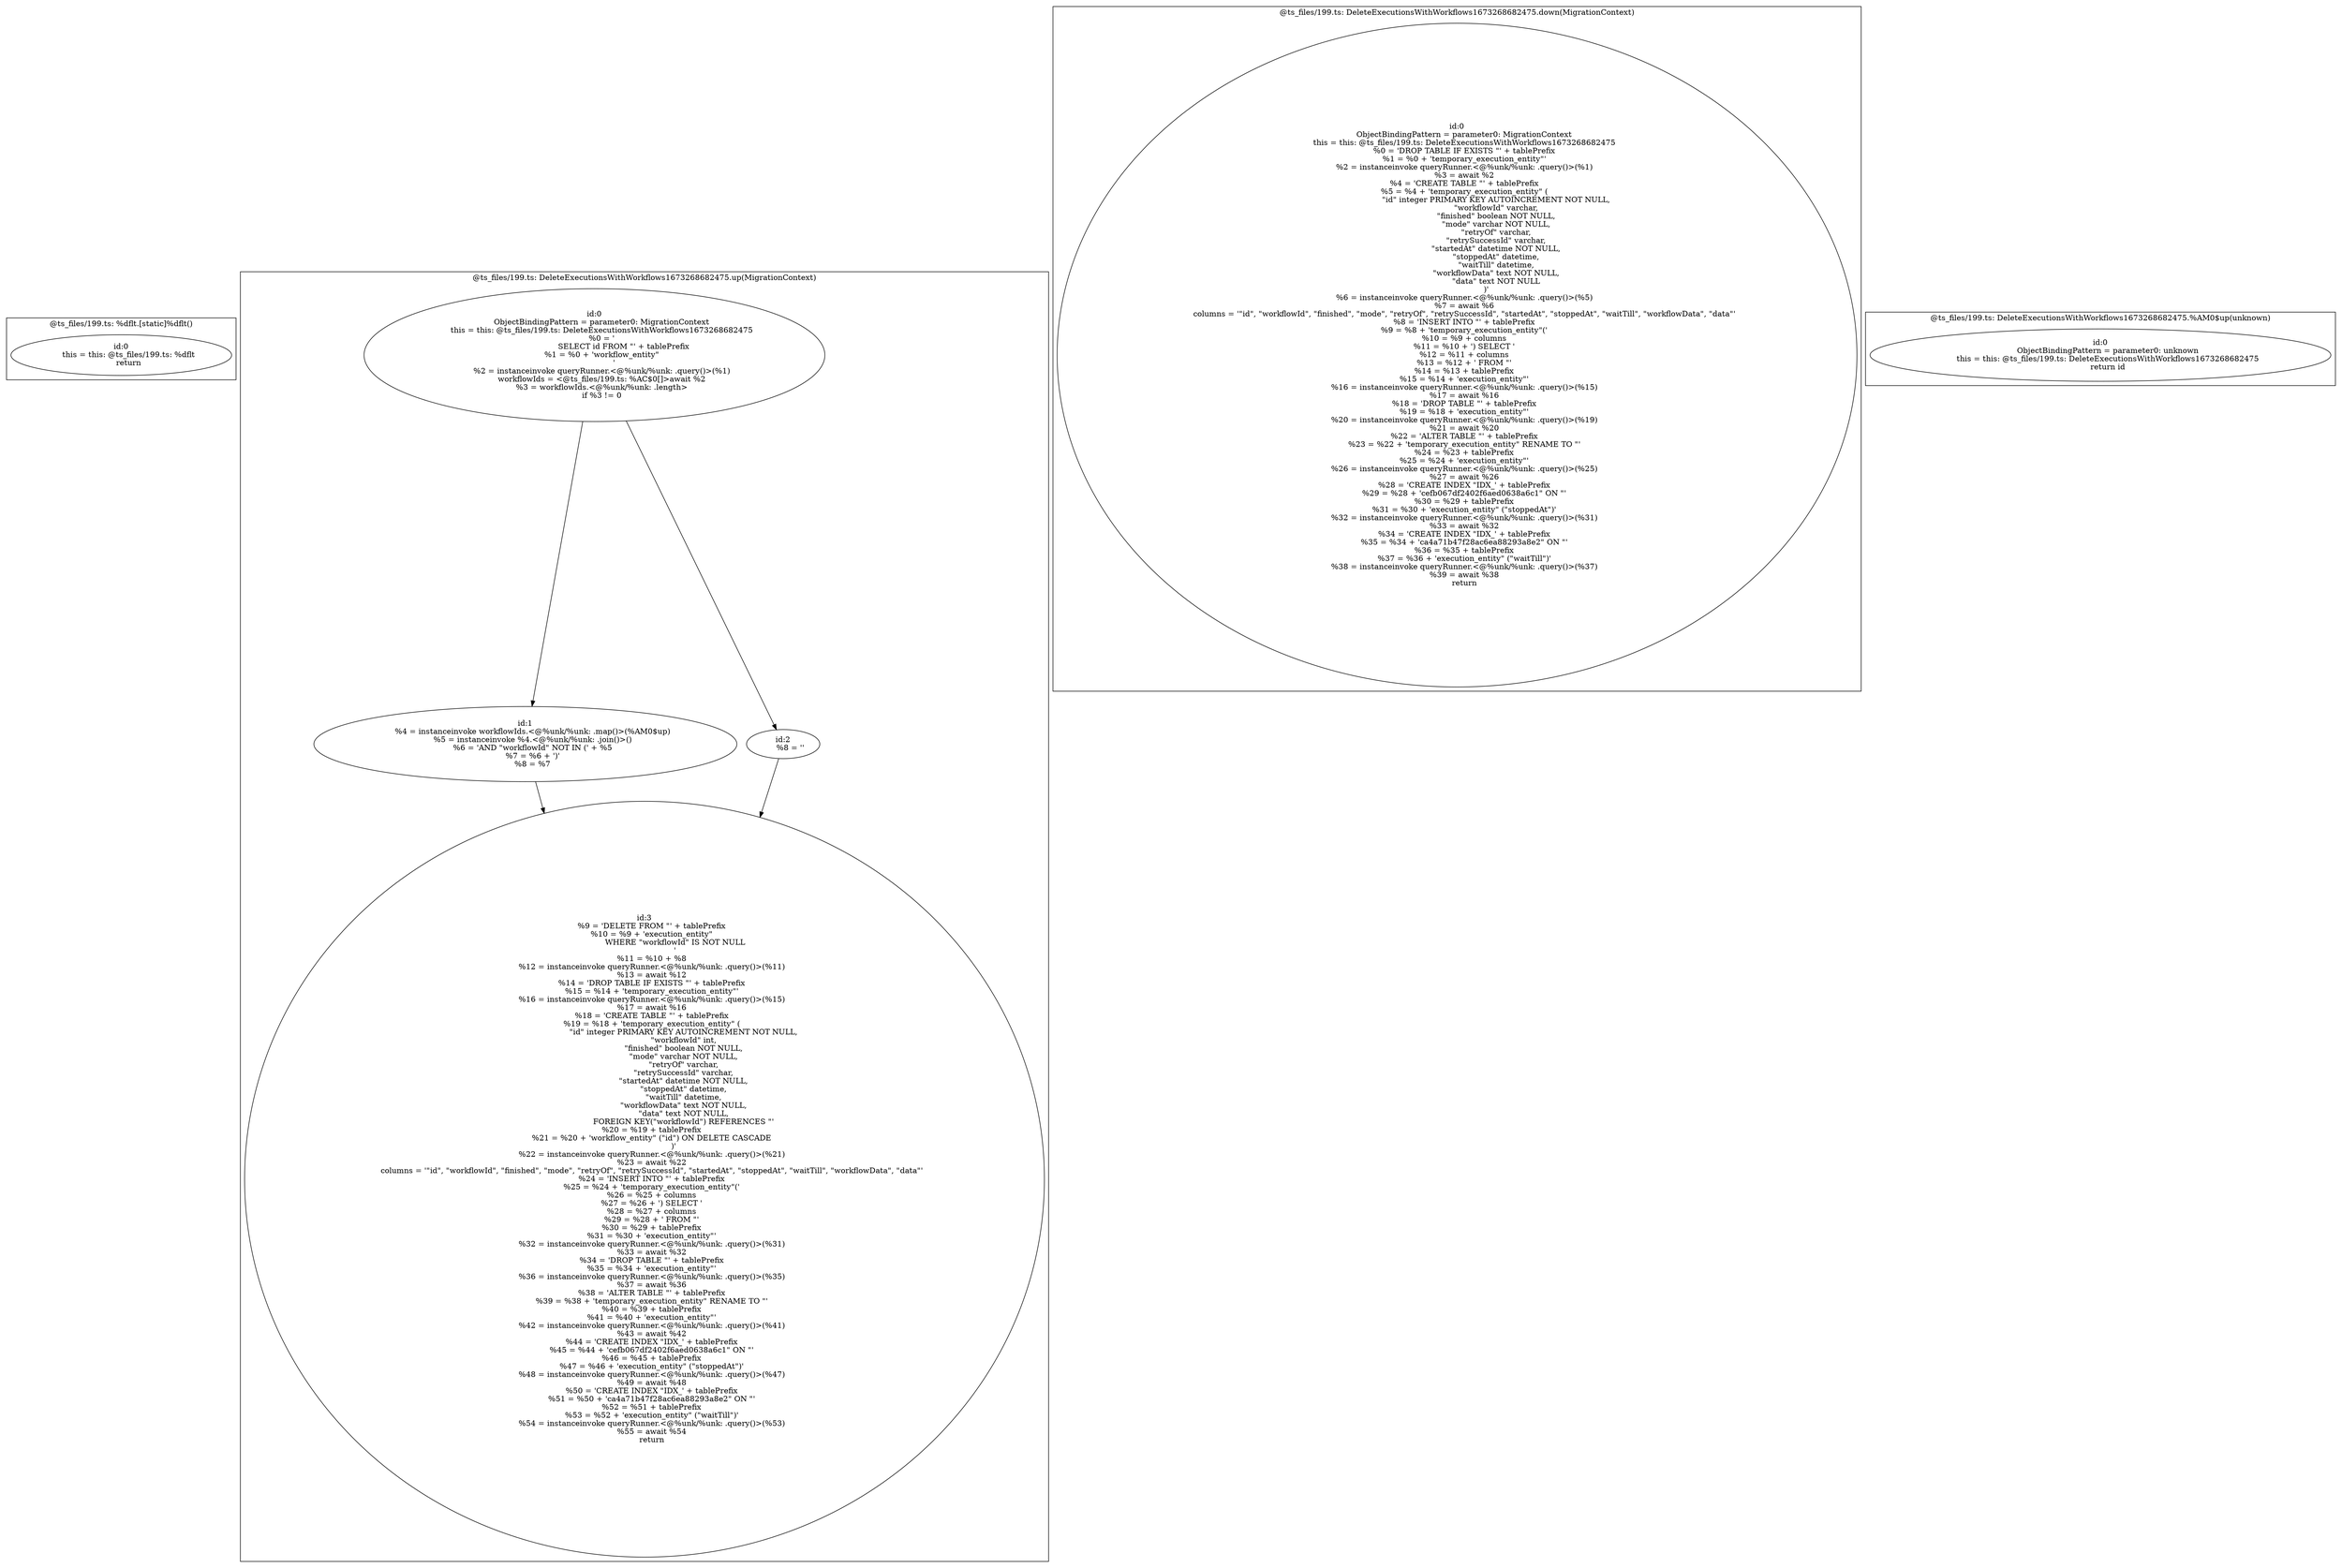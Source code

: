 digraph "199.ts" {
subgraph "cluster_@ts_files/199.ts: %dflt.[static]%dflt()" {
  label="@ts_files/199.ts: %dflt.[static]%dflt()";
  Node33830 [label="id:0
      this = this: @ts_files/199.ts: %dflt
      return"];
}
subgraph "cluster_@ts_files/199.ts: DeleteExecutionsWithWorkflows1673268682475.up(MigrationContext)" {
  label="@ts_files/199.ts: DeleteExecutionsWithWorkflows1673268682475.up(MigrationContext)";
  Node72660 [label="id:0
      ObjectBindingPattern = parameter0: MigrationContext
      this = this: @ts_files/199.ts: DeleteExecutionsWithWorkflows1673268682475
      %0 = '
			SELECT id FROM \"' + tablePrefix
      %1 = %0 + 'workflow_entity\"
		'
      %2 = instanceinvoke queryRunner.<@%unk/%unk: .query()>(%1)
      workflowIds = <@ts_files/199.ts: %AC$0[]>await %2
      %3 = workflowIds.<@%unk/%unk: .length>
      if %3 != 0"];
  Node72661 [label="id:1
      %4 = instanceinvoke workflowIds.<@%unk/%unk: .map()>(%AM0$up)
      %5 = instanceinvoke %4.<@%unk/%unk: .join()>()
      %6 = 'AND \"workflowId\" NOT IN (' + %5
      %7 = %6 + ')'
      %8 = %7"];
  Node72662 [label="id:2
      %8 = ''"];
  Node72663 [label="id:3
      %9 = 'DELETE FROM \"' + tablePrefix
      %10 = %9 + 'execution_entity\"
			 WHERE \"workflowId\" IS NOT NULL
			 '
      %11 = %10 + %8
      %12 = instanceinvoke queryRunner.<@%unk/%unk: .query()>(%11)
      %13 = await %12
      %14 = 'DROP TABLE IF EXISTS \"' + tablePrefix
      %15 = %14 + 'temporary_execution_entity\"'
      %16 = instanceinvoke queryRunner.<@%unk/%unk: .query()>(%15)
      %17 = await %16
      %18 = 'CREATE TABLE \"' + tablePrefix
      %19 = %18 + 'temporary_execution_entity\" (
				\"id\" integer PRIMARY KEY AUTOINCREMENT NOT NULL,
				\"workflowId\" int,
				\"finished\" boolean NOT NULL,
				\"mode\" varchar NOT NULL,
				\"retryOf\" varchar,
				\"retrySuccessId\" varchar,
				\"startedAt\" datetime NOT NULL,
				\"stoppedAt\" datetime,
				\"waitTill\" datetime,
				\"workflowData\" text NOT NULL,
				\"data\" text NOT NULL,
				FOREIGN KEY(\"workflowId\") REFERENCES \"'
      %20 = %19 + tablePrefix
      %21 = %20 + 'workflow_entity\" (\"id\") ON DELETE CASCADE
			)'
      %22 = instanceinvoke queryRunner.<@%unk/%unk: .query()>(%21)
      %23 = await %22
      columns = '\"id\", \"workflowId\", \"finished\", \"mode\", \"retryOf\", \"retrySuccessId\", \"startedAt\", \"stoppedAt\", \"waitTill\", \"workflowData\", \"data\"'
      %24 = 'INSERT INTO \"' + tablePrefix
      %25 = %24 + 'temporary_execution_entity\"('
      %26 = %25 + columns
      %27 = %26 + ') SELECT '
      %28 = %27 + columns
      %29 = %28 + ' FROM \"'
      %30 = %29 + tablePrefix
      %31 = %30 + 'execution_entity\"'
      %32 = instanceinvoke queryRunner.<@%unk/%unk: .query()>(%31)
      %33 = await %32
      %34 = 'DROP TABLE \"' + tablePrefix
      %35 = %34 + 'execution_entity\"'
      %36 = instanceinvoke queryRunner.<@%unk/%unk: .query()>(%35)
      %37 = await %36
      %38 = 'ALTER TABLE \"' + tablePrefix
      %39 = %38 + 'temporary_execution_entity\" RENAME TO \"'
      %40 = %39 + tablePrefix
      %41 = %40 + 'execution_entity\"'
      %42 = instanceinvoke queryRunner.<@%unk/%unk: .query()>(%41)
      %43 = await %42
      %44 = 'CREATE INDEX \"IDX_' + tablePrefix
      %45 = %44 + 'cefb067df2402f6aed0638a6c1\" ON \"'
      %46 = %45 + tablePrefix
      %47 = %46 + 'execution_entity\" (\"stoppedAt\")'
      %48 = instanceinvoke queryRunner.<@%unk/%unk: .query()>(%47)
      %49 = await %48
      %50 = 'CREATE INDEX \"IDX_' + tablePrefix
      %51 = %50 + 'ca4a71b47f28ac6ea88293a8e2\" ON \"'
      %52 = %51 + tablePrefix
      %53 = %52 + 'execution_entity\" (\"waitTill\")'
      %54 = instanceinvoke queryRunner.<@%unk/%unk: .query()>(%53)
      %55 = await %54
      return"];
  Node72660 -> Node72661;
  Node72660 -> Node72662;
  Node72661 -> Node72663;
  Node72662 -> Node72663;
}
subgraph "cluster_@ts_files/199.ts: DeleteExecutionsWithWorkflows1673268682475.down(MigrationContext)" {
  label="@ts_files/199.ts: DeleteExecutionsWithWorkflows1673268682475.down(MigrationContext)";
  Node74770 [label="id:0
      ObjectBindingPattern = parameter0: MigrationContext
      this = this: @ts_files/199.ts: DeleteExecutionsWithWorkflows1673268682475
      %0 = 'DROP TABLE IF EXISTS \"' + tablePrefix
      %1 = %0 + 'temporary_execution_entity\"'
      %2 = instanceinvoke queryRunner.<@%unk/%unk: .query()>(%1)
      %3 = await %2
      %4 = 'CREATE TABLE \"' + tablePrefix
      %5 = %4 + 'temporary_execution_entity\" (
				\"id\" integer PRIMARY KEY AUTOINCREMENT NOT NULL,
				\"workflowId\" varchar,
				\"finished\" boolean NOT NULL,
				\"mode\" varchar NOT NULL,
				\"retryOf\" varchar,
				\"retrySuccessId\" varchar,
				\"startedAt\" datetime NOT NULL,
				\"stoppedAt\" datetime,
				\"waitTill\" datetime,
				\"workflowData\" text NOT NULL,
				\"data\" text NOT NULL
			)'
      %6 = instanceinvoke queryRunner.<@%unk/%unk: .query()>(%5)
      %7 = await %6
      columns = '\"id\", \"workflowId\", \"finished\", \"mode\", \"retryOf\", \"retrySuccessId\", \"startedAt\", \"stoppedAt\", \"waitTill\", \"workflowData\", \"data\"'
      %8 = 'INSERT INTO \"' + tablePrefix
      %9 = %8 + 'temporary_execution_entity\"('
      %10 = %9 + columns
      %11 = %10 + ') SELECT '
      %12 = %11 + columns
      %13 = %12 + ' FROM \"'
      %14 = %13 + tablePrefix
      %15 = %14 + 'execution_entity\"'
      %16 = instanceinvoke queryRunner.<@%unk/%unk: .query()>(%15)
      %17 = await %16
      %18 = 'DROP TABLE \"' + tablePrefix
      %19 = %18 + 'execution_entity\"'
      %20 = instanceinvoke queryRunner.<@%unk/%unk: .query()>(%19)
      %21 = await %20
      %22 = 'ALTER TABLE \"' + tablePrefix
      %23 = %22 + 'temporary_execution_entity\" RENAME TO \"'
      %24 = %23 + tablePrefix
      %25 = %24 + 'execution_entity\"'
      %26 = instanceinvoke queryRunner.<@%unk/%unk: .query()>(%25)
      %27 = await %26
      %28 = 'CREATE INDEX \"IDX_' + tablePrefix
      %29 = %28 + 'cefb067df2402f6aed0638a6c1\" ON \"'
      %30 = %29 + tablePrefix
      %31 = %30 + 'execution_entity\" (\"stoppedAt\")'
      %32 = instanceinvoke queryRunner.<@%unk/%unk: .query()>(%31)
      %33 = await %32
      %34 = 'CREATE INDEX \"IDX_' + tablePrefix
      %35 = %34 + 'ca4a71b47f28ac6ea88293a8e2\" ON \"'
      %36 = %35 + tablePrefix
      %37 = %36 + 'execution_entity\" (\"waitTill\")'
      %38 = instanceinvoke queryRunner.<@%unk/%unk: .query()>(%37)
      %39 = await %38
      return"];
}
subgraph "cluster_@ts_files/199.ts: DeleteExecutionsWithWorkflows1673268682475.%AM0$up(unknown)" {
  label="@ts_files/199.ts: DeleteExecutionsWithWorkflows1673268682475.%AM0$up(unknown)";
  Node66340 [label="id:0
      ObjectBindingPattern = parameter0: unknown
      this = this: @ts_files/199.ts: DeleteExecutionsWithWorkflows1673268682475
      return id"];
}
}
